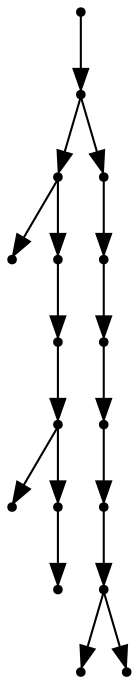 digraph {
  17 [shape=point];
  16 [shape=point];
  7 [shape=point];
  0 [shape=point];
  6 [shape=point];
  5 [shape=point];
  4 [shape=point];
  1 [shape=point];
  3 [shape=point];
  2 [shape=point];
  15 [shape=point];
  14 [shape=point];
  13 [shape=point];
  12 [shape=point];
  11 [shape=point];
  10 [shape=point];
  8 [shape=point];
  9 [shape=point];
17 -> 16;
16 -> 7;
7 -> 0;
7 -> 6;
6 -> 5;
5 -> 4;
4 -> 1;
4 -> 3;
3 -> 2;
16 -> 15;
15 -> 14;
14 -> 13;
13 -> 12;
12 -> 11;
11 -> 10;
10 -> 8;
10 -> 9;
}

